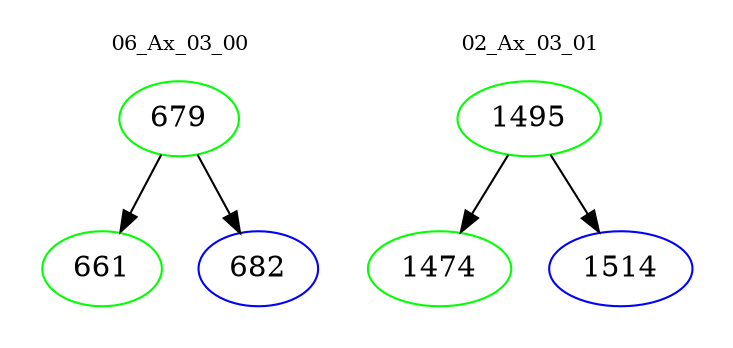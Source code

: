 digraph{
subgraph cluster_0 {
color = white
label = "06_Ax_03_00";
fontsize=10;
T0_679 [label="679", color="green"]
T0_679 -> T0_661 [color="black"]
T0_661 [label="661", color="green"]
T0_679 -> T0_682 [color="black"]
T0_682 [label="682", color="blue"]
}
subgraph cluster_1 {
color = white
label = "02_Ax_03_01";
fontsize=10;
T1_1495 [label="1495", color="green"]
T1_1495 -> T1_1474 [color="black"]
T1_1474 [label="1474", color="green"]
T1_1495 -> T1_1514 [color="black"]
T1_1514 [label="1514", color="blue"]
}
}
